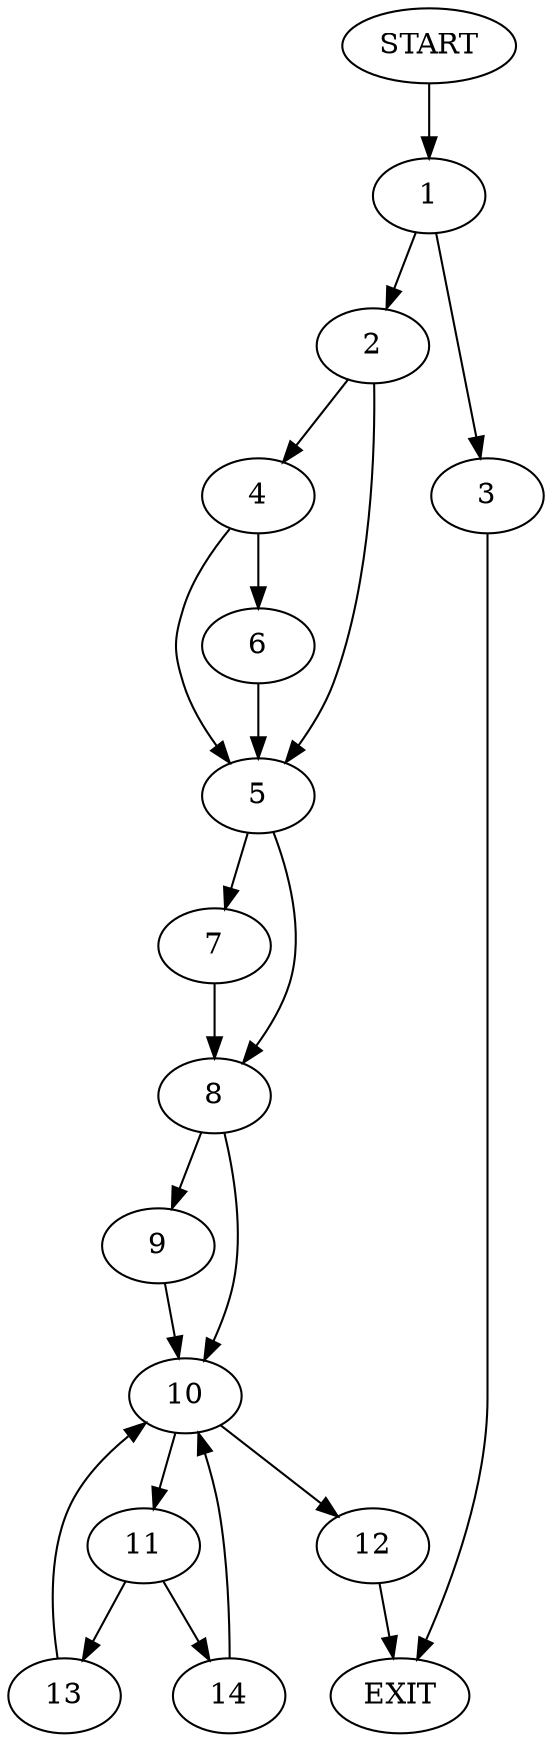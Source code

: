 digraph {
0 [label="START"]
15 [label="EXIT"]
0 -> 1
1 -> 2
1 -> 3
3 -> 15
2 -> 4
2 -> 5
4 -> 6
4 -> 5
5 -> 7
5 -> 8
6 -> 5
7 -> 8
8 -> 9
8 -> 10
9 -> 10
10 -> 11
10 -> 12
12 -> 15
11 -> 13
11 -> 14
14 -> 10
13 -> 10
}

